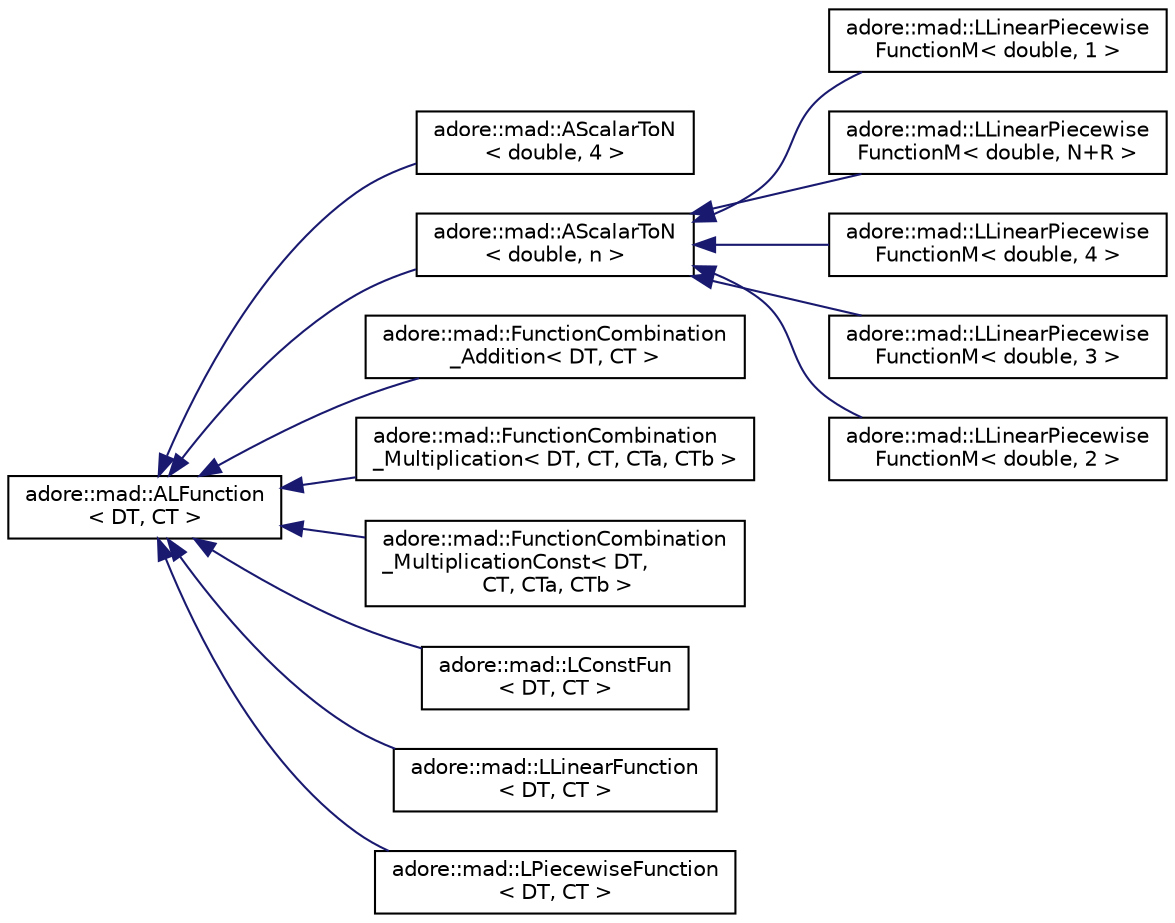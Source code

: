 digraph "Graphical Class Hierarchy"
{
 // LATEX_PDF_SIZE
  edge [fontname="Helvetica",fontsize="10",labelfontname="Helvetica",labelfontsize="10"];
  node [fontname="Helvetica",fontsize="10",shape=record];
  rankdir="LR";
  Node0 [label="adore::mad::ALFunction\l\< DT, CT \>",height=0.2,width=0.4,color="black", fillcolor="white", style="filled",URL="$classadore_1_1mad_1_1ALFunction.html",tooltip=" "];
  Node0 -> Node1 [dir="back",color="midnightblue",fontsize="10",style="solid",fontname="Helvetica"];
  Node1 [label="adore::mad::AScalarToN\l\< double, 4 \>",height=0.2,width=0.4,color="black", fillcolor="white", style="filled",URL="$classadore_1_1mad_1_1AScalarToN.html",tooltip=" "];
  Node0 -> Node2 [dir="back",color="midnightblue",fontsize="10",style="solid",fontname="Helvetica"];
  Node2 [label="adore::mad::AScalarToN\l\< double, n \>",height=0.2,width=0.4,color="black", fillcolor="white", style="filled",URL="$classadore_1_1mad_1_1AScalarToN.html",tooltip=" "];
  Node2 -> Node3 [dir="back",color="midnightblue",fontsize="10",style="solid",fontname="Helvetica"];
  Node3 [label="adore::mad::LLinearPiecewise\lFunctionM\< double, 1 \>",height=0.2,width=0.4,color="black", fillcolor="white", style="filled",URL="$classadore_1_1mad_1_1LLinearPiecewiseFunctionM.html",tooltip=" "];
  Node2 -> Node4 [dir="back",color="midnightblue",fontsize="10",style="solid",fontname="Helvetica"];
  Node4 [label="adore::mad::LLinearPiecewise\lFunctionM\< double, N+R \>",height=0.2,width=0.4,color="black", fillcolor="white", style="filled",URL="$classadore_1_1mad_1_1LLinearPiecewiseFunctionM.html",tooltip=" "];
  Node2 -> Node5 [dir="back",color="midnightblue",fontsize="10",style="solid",fontname="Helvetica"];
  Node5 [label="adore::mad::LLinearPiecewise\lFunctionM\< double, 4 \>",height=0.2,width=0.4,color="black", fillcolor="white", style="filled",URL="$classadore_1_1mad_1_1LLinearPiecewiseFunctionM.html",tooltip=" "];
  Node2 -> Node6 [dir="back",color="midnightblue",fontsize="10",style="solid",fontname="Helvetica"];
  Node6 [label="adore::mad::LLinearPiecewise\lFunctionM\< double, 3 \>",height=0.2,width=0.4,color="black", fillcolor="white", style="filled",URL="$classadore_1_1mad_1_1LLinearPiecewiseFunctionM.html",tooltip=" "];
  Node2 -> Node7 [dir="back",color="midnightblue",fontsize="10",style="solid",fontname="Helvetica"];
  Node7 [label="adore::mad::LLinearPiecewise\lFunctionM\< double, 2 \>",height=0.2,width=0.4,color="black", fillcolor="white", style="filled",URL="$classadore_1_1mad_1_1LLinearPiecewiseFunctionM.html",tooltip=" "];
  Node0 -> Node8 [dir="back",color="midnightblue",fontsize="10",style="solid",fontname="Helvetica"];
  Node8 [label="adore::mad::FunctionCombination\l_Addition\< DT, CT \>",height=0.2,width=0.4,color="black", fillcolor="white", style="filled",URL="$classadore_1_1mad_1_1FunctionCombination__Addition.html",tooltip=" "];
  Node0 -> Node9 [dir="back",color="midnightblue",fontsize="10",style="solid",fontname="Helvetica"];
  Node9 [label="adore::mad::FunctionCombination\l_Multiplication\< DT, CT, CTa, CTb \>",height=0.2,width=0.4,color="black", fillcolor="white", style="filled",URL="$classadore_1_1mad_1_1FunctionCombination__Multiplication.html",tooltip=" "];
  Node0 -> Node10 [dir="back",color="midnightblue",fontsize="10",style="solid",fontname="Helvetica"];
  Node10 [label="adore::mad::FunctionCombination\l_MultiplicationConst\< DT,\l CT, CTa, CTb \>",height=0.2,width=0.4,color="black", fillcolor="white", style="filled",URL="$classadore_1_1mad_1_1FunctionCombination__MultiplicationConst.html",tooltip=" "];
  Node0 -> Node11 [dir="back",color="midnightblue",fontsize="10",style="solid",fontname="Helvetica"];
  Node11 [label="adore::mad::LConstFun\l\< DT, CT \>",height=0.2,width=0.4,color="black", fillcolor="white", style="filled",URL="$classadore_1_1mad_1_1LConstFun.html",tooltip=" "];
  Node0 -> Node12 [dir="back",color="midnightblue",fontsize="10",style="solid",fontname="Helvetica"];
  Node12 [label="adore::mad::LLinearFunction\l\< DT, CT \>",height=0.2,width=0.4,color="black", fillcolor="white", style="filled",URL="$classadore_1_1mad_1_1LLinearFunction.html",tooltip=" "];
  Node0 -> Node13 [dir="back",color="midnightblue",fontsize="10",style="solid",fontname="Helvetica"];
  Node13 [label="adore::mad::LPiecewiseFunction\l\< DT, CT \>",height=0.2,width=0.4,color="black", fillcolor="white", style="filled",URL="$classadore_1_1mad_1_1LPiecewiseFunction.html",tooltip=" "];
}
